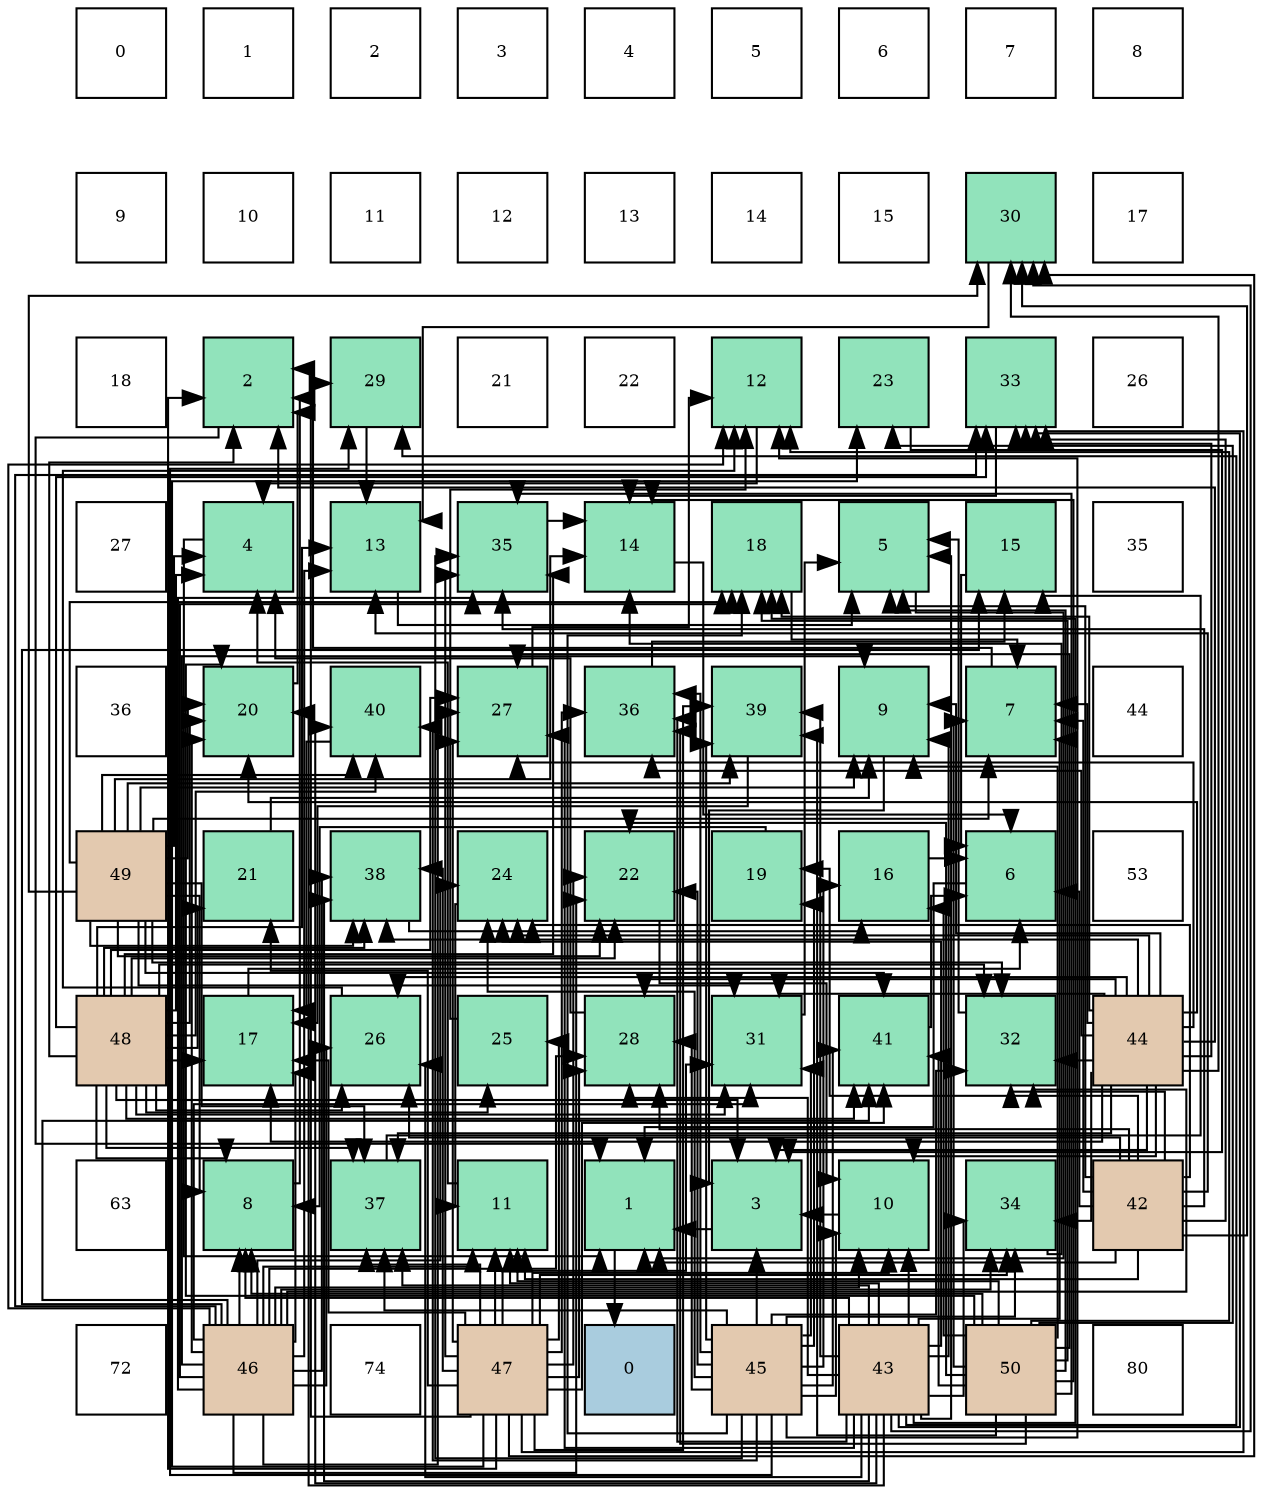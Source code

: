 digraph layout{
 rankdir=TB;
 splines=ortho;
 node [style=filled shape=square fixedsize=true width=0.6];
0[label="0", fontsize=8, fillcolor="#ffffff"];
1[label="1", fontsize=8, fillcolor="#ffffff"];
2[label="2", fontsize=8, fillcolor="#ffffff"];
3[label="3", fontsize=8, fillcolor="#ffffff"];
4[label="4", fontsize=8, fillcolor="#ffffff"];
5[label="5", fontsize=8, fillcolor="#ffffff"];
6[label="6", fontsize=8, fillcolor="#ffffff"];
7[label="7", fontsize=8, fillcolor="#ffffff"];
8[label="8", fontsize=8, fillcolor="#ffffff"];
9[label="9", fontsize=8, fillcolor="#ffffff"];
10[label="10", fontsize=8, fillcolor="#ffffff"];
11[label="11", fontsize=8, fillcolor="#ffffff"];
12[label="12", fontsize=8, fillcolor="#ffffff"];
13[label="13", fontsize=8, fillcolor="#ffffff"];
14[label="14", fontsize=8, fillcolor="#ffffff"];
15[label="15", fontsize=8, fillcolor="#ffffff"];
16[label="30", fontsize=8, fillcolor="#91e3bb"];
17[label="17", fontsize=8, fillcolor="#ffffff"];
18[label="18", fontsize=8, fillcolor="#ffffff"];
19[label="2", fontsize=8, fillcolor="#91e3bb"];
20[label="29", fontsize=8, fillcolor="#91e3bb"];
21[label="21", fontsize=8, fillcolor="#ffffff"];
22[label="22", fontsize=8, fillcolor="#ffffff"];
23[label="12", fontsize=8, fillcolor="#91e3bb"];
24[label="23", fontsize=8, fillcolor="#91e3bb"];
25[label="33", fontsize=8, fillcolor="#91e3bb"];
26[label="26", fontsize=8, fillcolor="#ffffff"];
27[label="27", fontsize=8, fillcolor="#ffffff"];
28[label="4", fontsize=8, fillcolor="#91e3bb"];
29[label="13", fontsize=8, fillcolor="#91e3bb"];
30[label="35", fontsize=8, fillcolor="#91e3bb"];
31[label="14", fontsize=8, fillcolor="#91e3bb"];
32[label="18", fontsize=8, fillcolor="#91e3bb"];
33[label="5", fontsize=8, fillcolor="#91e3bb"];
34[label="15", fontsize=8, fillcolor="#91e3bb"];
35[label="35", fontsize=8, fillcolor="#ffffff"];
36[label="36", fontsize=8, fillcolor="#ffffff"];
37[label="20", fontsize=8, fillcolor="#91e3bb"];
38[label="40", fontsize=8, fillcolor="#91e3bb"];
39[label="27", fontsize=8, fillcolor="#91e3bb"];
40[label="36", fontsize=8, fillcolor="#91e3bb"];
41[label="39", fontsize=8, fillcolor="#91e3bb"];
42[label="9", fontsize=8, fillcolor="#91e3bb"];
43[label="7", fontsize=8, fillcolor="#91e3bb"];
44[label="44", fontsize=8, fillcolor="#ffffff"];
45[label="49", fontsize=8, fillcolor="#e3c9af"];
46[label="21", fontsize=8, fillcolor="#91e3bb"];
47[label="38", fontsize=8, fillcolor="#91e3bb"];
48[label="24", fontsize=8, fillcolor="#91e3bb"];
49[label="22", fontsize=8, fillcolor="#91e3bb"];
50[label="19", fontsize=8, fillcolor="#91e3bb"];
51[label="16", fontsize=8, fillcolor="#91e3bb"];
52[label="6", fontsize=8, fillcolor="#91e3bb"];
53[label="53", fontsize=8, fillcolor="#ffffff"];
54[label="48", fontsize=8, fillcolor="#e3c9af"];
55[label="17", fontsize=8, fillcolor="#91e3bb"];
56[label="26", fontsize=8, fillcolor="#91e3bb"];
57[label="25", fontsize=8, fillcolor="#91e3bb"];
58[label="28", fontsize=8, fillcolor="#91e3bb"];
59[label="31", fontsize=8, fillcolor="#91e3bb"];
60[label="41", fontsize=8, fillcolor="#91e3bb"];
61[label="32", fontsize=8, fillcolor="#91e3bb"];
62[label="44", fontsize=8, fillcolor="#e3c9af"];
63[label="63", fontsize=8, fillcolor="#ffffff"];
64[label="8", fontsize=8, fillcolor="#91e3bb"];
65[label="37", fontsize=8, fillcolor="#91e3bb"];
66[label="11", fontsize=8, fillcolor="#91e3bb"];
67[label="1", fontsize=8, fillcolor="#91e3bb"];
68[label="3", fontsize=8, fillcolor="#91e3bb"];
69[label="10", fontsize=8, fillcolor="#91e3bb"];
70[label="34", fontsize=8, fillcolor="#91e3bb"];
71[label="42", fontsize=8, fillcolor="#e3c9af"];
72[label="72", fontsize=8, fillcolor="#ffffff"];
73[label="46", fontsize=8, fillcolor="#e3c9af"];
74[label="74", fontsize=8, fillcolor="#ffffff"];
75[label="47", fontsize=8, fillcolor="#e3c9af"];
76[label="0", fontsize=8, fillcolor="#a9ccde"];
77[label="45", fontsize=8, fillcolor="#e3c9af"];
78[label="43", fontsize=8, fillcolor="#e3c9af"];
79[label="50", fontsize=8, fillcolor="#e3c9af"];
80[label="80", fontsize=8, fillcolor="#ffffff"];
edge [constraint=false, style=vis];67 -> 76;
19 -> 67;
68 -> 67;
28 -> 67;
33 -> 67;
52 -> 67;
43 -> 19;
64 -> 19;
42 -> 68;
69 -> 68;
66 -> 28;
23 -> 28;
29 -> 33;
31 -> 52;
34 -> 52;
51 -> 52;
55 -> 52;
32 -> 43;
50 -> 64;
37 -> 19;
46 -> 42;
49 -> 69;
24 -> 68;
48 -> 66;
57 -> 23;
56 -> 23;
39 -> 23;
58 -> 28;
20 -> 29;
16 -> 29;
59 -> 33;
61 -> 33;
25 -> 31;
70 -> 31;
30 -> 31;
40 -> 34;
65 -> 34;
47 -> 51;
41 -> 55;
38 -> 55;
60 -> 52;
71 -> 67;
71 -> 33;
71 -> 52;
71 -> 43;
71 -> 66;
71 -> 29;
71 -> 50;
71 -> 48;
71 -> 56;
71 -> 58;
71 -> 16;
71 -> 61;
71 -> 25;
71 -> 30;
78 -> 33;
78 -> 43;
78 -> 64;
78 -> 42;
78 -> 69;
78 -> 66;
78 -> 32;
78 -> 37;
78 -> 48;
78 -> 56;
78 -> 39;
78 -> 58;
78 -> 20;
78 -> 16;
78 -> 25;
78 -> 70;
78 -> 40;
78 -> 65;
78 -> 47;
78 -> 41;
78 -> 38;
62 -> 19;
62 -> 68;
62 -> 43;
62 -> 42;
62 -> 69;
62 -> 55;
62 -> 32;
62 -> 37;
62 -> 48;
62 -> 56;
62 -> 39;
62 -> 58;
62 -> 16;
62 -> 59;
62 -> 61;
62 -> 25;
62 -> 70;
62 -> 40;
62 -> 65;
62 -> 47;
77 -> 68;
77 -> 69;
77 -> 23;
77 -> 51;
77 -> 32;
77 -> 50;
77 -> 49;
77 -> 48;
77 -> 58;
77 -> 20;
77 -> 59;
77 -> 61;
77 -> 70;
77 -> 30;
77 -> 40;
77 -> 65;
77 -> 41;
77 -> 38;
77 -> 60;
73 -> 64;
73 -> 42;
73 -> 69;
73 -> 66;
73 -> 23;
73 -> 29;
73 -> 34;
73 -> 55;
73 -> 32;
73 -> 37;
73 -> 49;
73 -> 48;
73 -> 56;
73 -> 39;
73 -> 58;
73 -> 59;
73 -> 61;
73 -> 25;
73 -> 70;
73 -> 30;
73 -> 47;
73 -> 60;
75 -> 19;
75 -> 69;
75 -> 66;
75 -> 55;
75 -> 46;
75 -> 49;
75 -> 24;
75 -> 57;
75 -> 39;
75 -> 58;
75 -> 20;
75 -> 16;
75 -> 59;
75 -> 25;
75 -> 70;
75 -> 30;
75 -> 40;
75 -> 65;
75 -> 47;
75 -> 41;
75 -> 60;
54 -> 19;
54 -> 68;
54 -> 28;
54 -> 64;
54 -> 29;
54 -> 55;
54 -> 37;
54 -> 46;
54 -> 49;
54 -> 57;
54 -> 56;
54 -> 39;
54 -> 59;
54 -> 61;
54 -> 25;
54 -> 30;
54 -> 65;
54 -> 47;
54 -> 38;
54 -> 60;
45 -> 28;
45 -> 43;
45 -> 64;
45 -> 42;
45 -> 31;
45 -> 32;
45 -> 37;
45 -> 49;
45 -> 16;
45 -> 59;
45 -> 61;
45 -> 65;
45 -> 47;
45 -> 41;
45 -> 38;
45 -> 60;
79 -> 33;
79 -> 43;
79 -> 64;
79 -> 42;
79 -> 66;
79 -> 23;
79 -> 31;
79 -> 51;
79 -> 32;
79 -> 37;
79 -> 49;
79 -> 24;
79 -> 39;
79 -> 30;
79 -> 40;
79 -> 41;
79 -> 60;
edge [constraint=true, style=invis];
0 -> 9 -> 18 -> 27 -> 36 -> 45 -> 54 -> 63 -> 72;
1 -> 10 -> 19 -> 28 -> 37 -> 46 -> 55 -> 64 -> 73;
2 -> 11 -> 20 -> 29 -> 38 -> 47 -> 56 -> 65 -> 74;
3 -> 12 -> 21 -> 30 -> 39 -> 48 -> 57 -> 66 -> 75;
4 -> 13 -> 22 -> 31 -> 40 -> 49 -> 58 -> 67 -> 76;
5 -> 14 -> 23 -> 32 -> 41 -> 50 -> 59 -> 68 -> 77;
6 -> 15 -> 24 -> 33 -> 42 -> 51 -> 60 -> 69 -> 78;
7 -> 16 -> 25 -> 34 -> 43 -> 52 -> 61 -> 70 -> 79;
8 -> 17 -> 26 -> 35 -> 44 -> 53 -> 62 -> 71 -> 80;
rank = same {0 -> 1 -> 2 -> 3 -> 4 -> 5 -> 6 -> 7 -> 8};
rank = same {9 -> 10 -> 11 -> 12 -> 13 -> 14 -> 15 -> 16 -> 17};
rank = same {18 -> 19 -> 20 -> 21 -> 22 -> 23 -> 24 -> 25 -> 26};
rank = same {27 -> 28 -> 29 -> 30 -> 31 -> 32 -> 33 -> 34 -> 35};
rank = same {36 -> 37 -> 38 -> 39 -> 40 -> 41 -> 42 -> 43 -> 44};
rank = same {45 -> 46 -> 47 -> 48 -> 49 -> 50 -> 51 -> 52 -> 53};
rank = same {54 -> 55 -> 56 -> 57 -> 58 -> 59 -> 60 -> 61 -> 62};
rank = same {63 -> 64 -> 65 -> 66 -> 67 -> 68 -> 69 -> 70 -> 71};
rank = same {72 -> 73 -> 74 -> 75 -> 76 -> 77 -> 78 -> 79 -> 80};
}